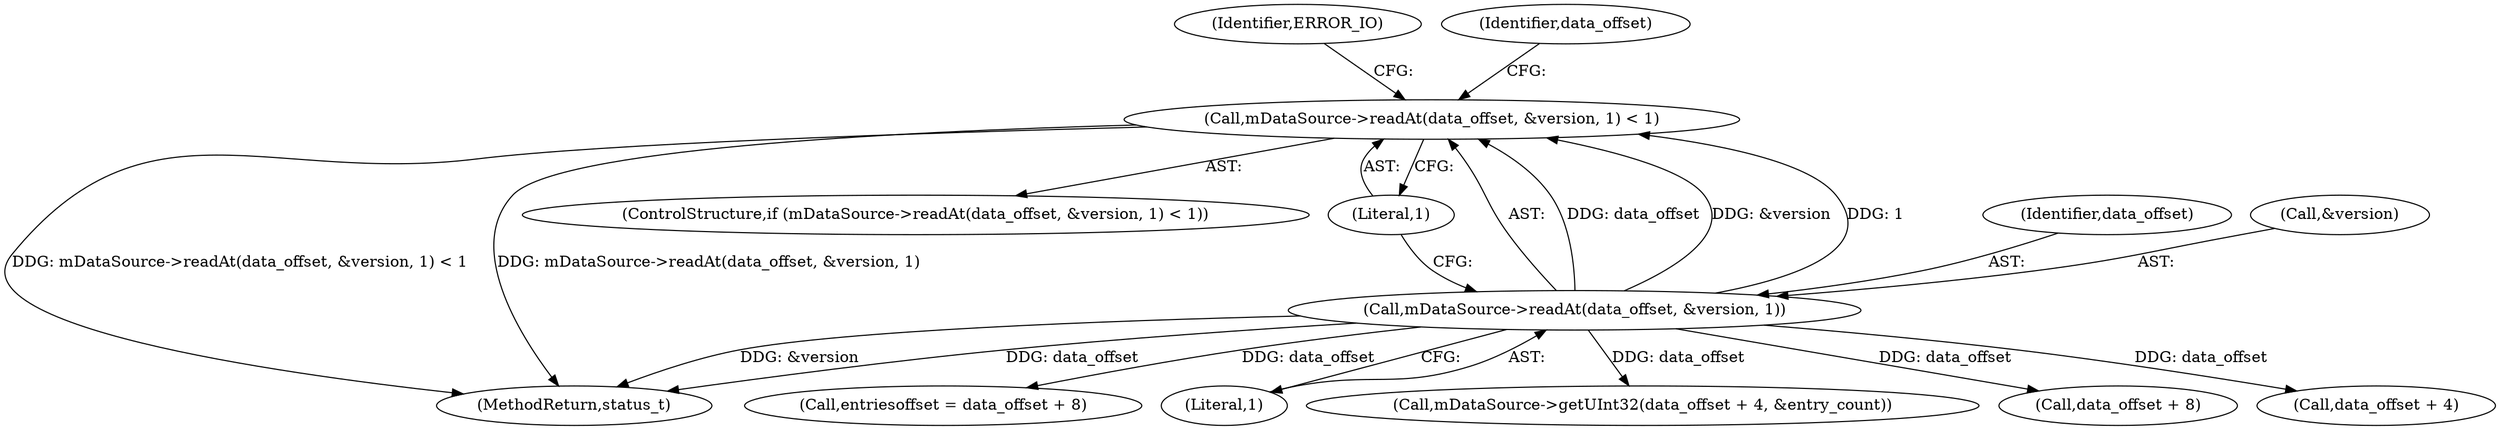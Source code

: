 digraph "0_Android_463a6f807e187828442949d1924e143cf07778c6@API" {
"1000602" [label="(Call,mDataSource->readAt(data_offset, &version, 1) < 1)"];
"1000603" [label="(Call,mDataSource->readAt(data_offset, &version, 1))"];
"1000603" [label="(Call,mDataSource->readAt(data_offset, &version, 1))"];
"1000611" [label="(Identifier,ERROR_IO)"];
"1000617" [label="(Identifier,data_offset)"];
"1000601" [label="(ControlStructure,if (mDataSource->readAt(data_offset, &version, 1) < 1))"];
"1000616" [label="(Call,data_offset + 4)"];
"1000608" [label="(Literal,1)"];
"1002918" [label="(MethodReturn,status_t)"];
"1000643" [label="(Call,entriesoffset = data_offset + 8)"];
"1000607" [label="(Literal,1)"];
"1000615" [label="(Call,mDataSource->getUInt32(data_offset + 4, &entry_count))"];
"1000645" [label="(Call,data_offset + 8)"];
"1000604" [label="(Identifier,data_offset)"];
"1000605" [label="(Call,&version)"];
"1000602" [label="(Call,mDataSource->readAt(data_offset, &version, 1) < 1)"];
"1000602" -> "1000601"  [label="AST: "];
"1000602" -> "1000608"  [label="CFG: "];
"1000603" -> "1000602"  [label="AST: "];
"1000608" -> "1000602"  [label="AST: "];
"1000611" -> "1000602"  [label="CFG: "];
"1000617" -> "1000602"  [label="CFG: "];
"1000602" -> "1002918"  [label="DDG: mDataSource->readAt(data_offset, &version, 1) < 1"];
"1000602" -> "1002918"  [label="DDG: mDataSource->readAt(data_offset, &version, 1)"];
"1000603" -> "1000602"  [label="DDG: data_offset"];
"1000603" -> "1000602"  [label="DDG: &version"];
"1000603" -> "1000602"  [label="DDG: 1"];
"1000603" -> "1000607"  [label="CFG: "];
"1000604" -> "1000603"  [label="AST: "];
"1000605" -> "1000603"  [label="AST: "];
"1000607" -> "1000603"  [label="AST: "];
"1000608" -> "1000603"  [label="CFG: "];
"1000603" -> "1002918"  [label="DDG: data_offset"];
"1000603" -> "1002918"  [label="DDG: &version"];
"1000603" -> "1000615"  [label="DDG: data_offset"];
"1000603" -> "1000616"  [label="DDG: data_offset"];
"1000603" -> "1000643"  [label="DDG: data_offset"];
"1000603" -> "1000645"  [label="DDG: data_offset"];
}
